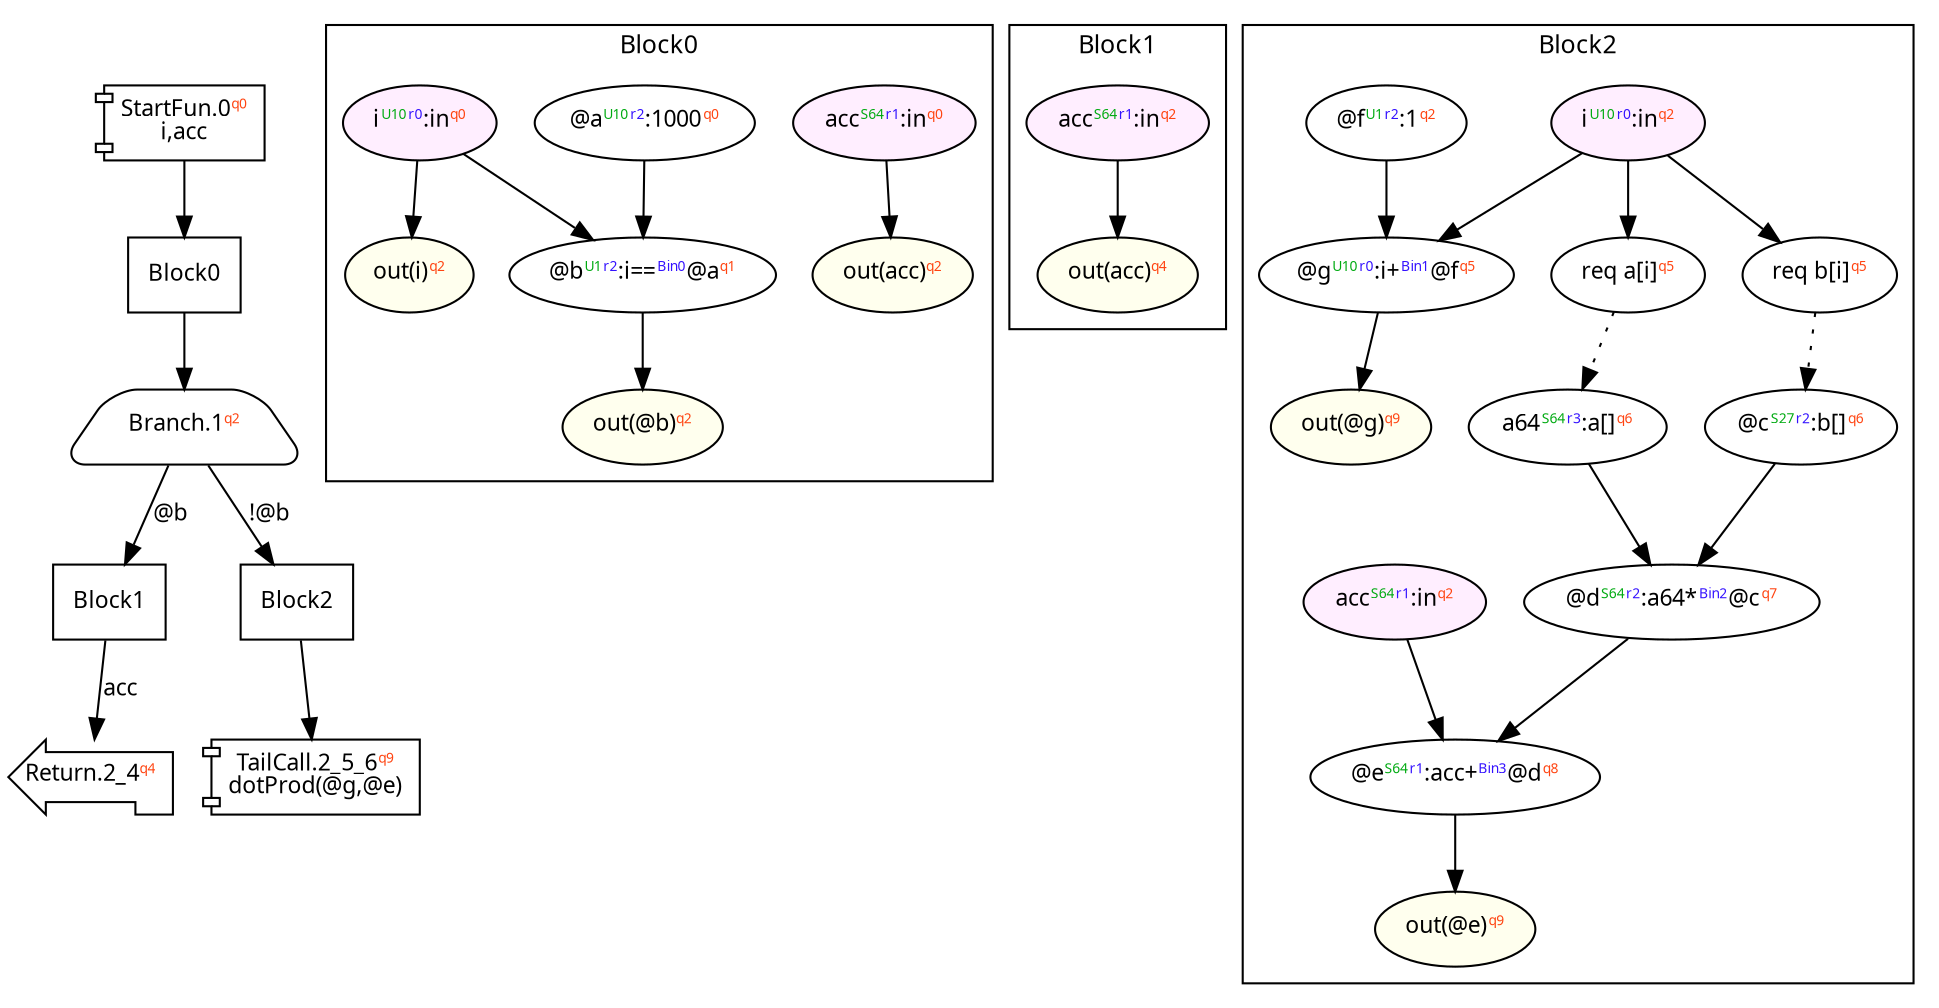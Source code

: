 digraph Program_ {
  graph [fontname = "Monaco", fontsize = 12, ranksep = 0.5];
  node [shape = box, fontname = "Monaco", fontsize = 11; colorscheme = pastel19];
  edge [fontname = "Monaco", fontsize = 11; colorscheme = pastel19];
  Jump0[label = <StartFun.0<font color="#ff4411" point-size="8"><sup>q0</sup></font><br/>i,acc>; shape = component];
  Jump0 -> Block0;
  Jump1[
    label = <Branch.1<font color="#ff4411" point-size="8"><sup>q2</sup></font>>;
    shape = trapezium; style = rounded;
  ];
  Block0 -> Jump1;
  Jump1 -> Block1 [label="@b"];
  Jump1 -> Block2 [label="!@b"];
  Jump2_4[label = <Return.2_4<font color="#ff4411" point-size="8"><sup>q4</sup></font>>; shape = lpromoter];
  Block1 -> Jump2_4 [label="acc"];
  Jump2_5_6[label = <TailCall.2_5_6<font color="#ff4411" point-size="8"><sup>q9</sup></font><br/>dotProd(@g,@e)>; shape = component];
  Block2 -> Jump2_5_6;
  Block0 [label = "Block0"];
  Block1 [label = "Block1"];
  Block2 [label = "Block2"];
  subgraph cluster_dfg_Block0 {
    node [shape = oval];
    label = "Block0";
    0 [label=<@a<font color="#00aa11" point-size="8"><sup>U10</sup></font><font color="#3311ff" point-size="8"><sup>r2</sup></font>:1000<font color="#ff4411" point-size="8"><sup>q0</sup></font>>; ];
    20 [label=<out(acc)<font color="#ff4411" point-size="8"><sup>q2</sup></font>>; style="filled"; fillcolor="#ffffee";];
    1 [label=<@b<font color="#00aa11" point-size="8"><sup>U1</sup></font><font color="#3311ff" point-size="8"><sup>r2</sup></font>:i==<font color="#3311ff" point-size="8"><sup>Bin0</sup></font>@a<font color="#ff4411" point-size="8"><sup>q1</sup></font>>; ];
    21 [label=<out(i)<font color="#ff4411" point-size="8"><sup>q2</sup></font>>; style="filled"; fillcolor="#ffffee";];
    22 [label=<out(@b)<font color="#ff4411" point-size="8"><sup>q2</sup></font>>; style="filled"; fillcolor="#ffffee";];
    18 [label=<acc<font color="#00aa11" point-size="8"><sup>S64</sup></font><font color="#3311ff" point-size="8"><sup>r1</sup></font>:in<font color="#ff4411" point-size="8"><sup>q0</sup></font>>; style="filled"; fillcolor="#ffeeff";];
    19 [label=<i<font color="#00aa11" point-size="8"><sup>U10</sup></font><font color="#3311ff" point-size="8"><sup>r0</sup></font>:in<font color="#ff4411" point-size="8"><sup>q0</sup></font>>; style="filled"; fillcolor="#ffeeff";];
    0 -> 1;
    1 -> 22;
    18 -> 20;
    19 -> 1;
    19 -> 21;
  }
  subgraph cluster_dfg_Block1 {
    node [shape = oval];
    label = "Block1";
    13 [label=<acc<font color="#00aa11" point-size="8"><sup>S64</sup></font><font color="#3311ff" point-size="8"><sup>r1</sup></font>:in<font color="#ff4411" point-size="8"><sup>q2</sup></font>>; style="filled"; fillcolor="#ffeeff";];
    14 [label=<out(acc)<font color="#ff4411" point-size="8"><sup>q4</sup></font>>; style="filled"; fillcolor="#ffffee";];
    13 -> 14;
  }
  subgraph cluster_dfg_Block2 {
    node [shape = oval];
    label = "Block2";
    5 [label=<@c<font color="#00aa11" point-size="8"><sup>S27</sup></font><font color="#3311ff" point-size="8"><sup>r2</sup></font>:b[]<font color="#ff4411" point-size="8"><sup>q6</sup></font>>; ];
    24 [label=<out(@e)<font color="#ff4411" point-size="8"><sup>q9</sup></font>>; style="filled"; fillcolor="#ffffee";];
    6 [label=<@d<font color="#00aa11" point-size="8"><sup>S64</sup></font><font color="#3311ff" point-size="8"><sup>r2</sup></font>:a64*<font color="#3311ff" point-size="8"><sup>Bin2</sup></font>@c<font color="#ff4411" point-size="8"><sup>q7</sup></font>>; ];
    9 [label=<@g<font color="#00aa11" point-size="8"><sup>U10</sup></font><font color="#3311ff" point-size="8"><sup>r0</sup></font>:i+<font color="#3311ff" point-size="8"><sup>Bin1</sup></font>@f<font color="#ff4411" point-size="8"><sup>q5</sup></font>>; ];
    2 [label=<req a[i]<font color="#ff4411" point-size="8"><sup>q5</sup></font>>; ];
    7 [label=<@e<font color="#00aa11" point-size="8"><sup>S64</sup></font><font color="#3311ff" point-size="8"><sup>r1</sup></font>:acc+<font color="#3311ff" point-size="8"><sup>Bin3</sup></font>@d<font color="#ff4411" point-size="8"><sup>q8</sup></font>>; ];
    3 [label=<a64<font color="#00aa11" point-size="8"><sup>S64</sup></font><font color="#3311ff" point-size="8"><sup>r3</sup></font>:a[]<font color="#ff4411" point-size="8"><sup>q6</sup></font>>; ];
    16 [label=<i<font color="#00aa11" point-size="8"><sup>U10</sup></font><font color="#3311ff" point-size="8"><sup>r0</sup></font>:in<font color="#ff4411" point-size="8"><sup>q2</sup></font>>; style="filled"; fillcolor="#ffeeff";];
    23 [label=<out(@g)<font color="#ff4411" point-size="8"><sup>q9</sup></font>>; style="filled"; fillcolor="#ffffee";];
    8 [label=<@f<font color="#00aa11" point-size="8"><sup>U1</sup></font><font color="#3311ff" point-size="8"><sup>r2</sup></font>:1<font color="#ff4411" point-size="8"><sup>q2</sup></font>>; ];
    4 [label=<req b[i]<font color="#ff4411" point-size="8"><sup>q5</sup></font>>; ];
    15 [label=<acc<font color="#00aa11" point-size="8"><sup>S64</sup></font><font color="#3311ff" point-size="8"><sup>r1</sup></font>:in<font color="#ff4411" point-size="8"><sup>q2</sup></font>>; style="filled"; fillcolor="#ffeeff";];
    3 -> 6;
    5 -> 6;
    6 -> 7;
    7 -> 24;
    8 -> 9;
    9 -> 23;
    15 -> 7;
    16 -> 2;
    16 -> 4;
    16 -> 9;
    2 -> 3 [style = dotted];
    4 -> 5 [style = dotted];
  }
}
